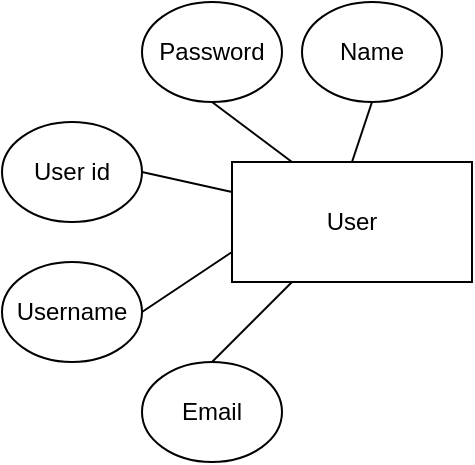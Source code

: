 <mxfile version="24.2.5" type="device">
  <diagram id="eoWRdUcyCv5kpP34zjwt" name="Page-1">
    <mxGraphModel dx="1050" dy="522" grid="1" gridSize="10" guides="1" tooltips="1" connect="1" arrows="1" fold="1" page="1" pageScale="1" pageWidth="850" pageHeight="1100" math="0" shadow="0">
      <root>
        <mxCell id="0" />
        <mxCell id="1" parent="0" />
        <mxCell id="1Ljjv2LiJs6uiaU3sj18-1" value="User" style="rounded=0;whiteSpace=wrap;html=1;" vertex="1" parent="1">
          <mxGeometry x="365" y="100" width="120" height="60" as="geometry" />
        </mxCell>
        <mxCell id="1Ljjv2LiJs6uiaU3sj18-3" value="User id" style="ellipse;whiteSpace=wrap;html=1;" vertex="1" parent="1">
          <mxGeometry x="250" y="80" width="70" height="50" as="geometry" />
        </mxCell>
        <mxCell id="1Ljjv2LiJs6uiaU3sj18-4" value="Username" style="ellipse;whiteSpace=wrap;html=1;" vertex="1" parent="1">
          <mxGeometry x="250" y="150" width="70" height="50" as="geometry" />
        </mxCell>
        <mxCell id="1Ljjv2LiJs6uiaU3sj18-5" value="Email" style="ellipse;whiteSpace=wrap;html=1;" vertex="1" parent="1">
          <mxGeometry x="320" y="200" width="70" height="50" as="geometry" />
        </mxCell>
        <mxCell id="1Ljjv2LiJs6uiaU3sj18-6" value="Password" style="ellipse;whiteSpace=wrap;html=1;" vertex="1" parent="1">
          <mxGeometry x="320" y="20" width="70" height="50" as="geometry" />
        </mxCell>
        <mxCell id="1Ljjv2LiJs6uiaU3sj18-7" value="Name" style="ellipse;whiteSpace=wrap;html=1;" vertex="1" parent="1">
          <mxGeometry x="400" y="20" width="70" height="50" as="geometry" />
        </mxCell>
        <mxCell id="1Ljjv2LiJs6uiaU3sj18-9" value="" style="endArrow=none;html=1;rounded=0;entryX=0.5;entryY=1;entryDx=0;entryDy=0;exitX=0.25;exitY=0;exitDx=0;exitDy=0;" edge="1" parent="1" source="1Ljjv2LiJs6uiaU3sj18-1" target="1Ljjv2LiJs6uiaU3sj18-6">
          <mxGeometry width="50" height="50" relative="1" as="geometry">
            <mxPoint x="350" y="140" as="sourcePoint" />
            <mxPoint x="400" y="90" as="targetPoint" />
          </mxGeometry>
        </mxCell>
        <mxCell id="1Ljjv2LiJs6uiaU3sj18-10" value="" style="endArrow=none;html=1;rounded=0;entryX=0.5;entryY=1;entryDx=0;entryDy=0;exitX=0.5;exitY=0;exitDx=0;exitDy=0;" edge="1" parent="1" source="1Ljjv2LiJs6uiaU3sj18-1" target="1Ljjv2LiJs6uiaU3sj18-7">
          <mxGeometry width="50" height="50" relative="1" as="geometry">
            <mxPoint x="405" y="110" as="sourcePoint" />
            <mxPoint x="365" y="80" as="targetPoint" />
          </mxGeometry>
        </mxCell>
        <mxCell id="1Ljjv2LiJs6uiaU3sj18-11" value="" style="endArrow=none;html=1;rounded=0;entryX=1;entryY=0.5;entryDx=0;entryDy=0;exitX=0;exitY=0.25;exitDx=0;exitDy=0;" edge="1" parent="1" source="1Ljjv2LiJs6uiaU3sj18-1" target="1Ljjv2LiJs6uiaU3sj18-3">
          <mxGeometry width="50" height="50" relative="1" as="geometry">
            <mxPoint x="435" y="110" as="sourcePoint" />
            <mxPoint x="445" y="80" as="targetPoint" />
          </mxGeometry>
        </mxCell>
        <mxCell id="1Ljjv2LiJs6uiaU3sj18-12" value="" style="endArrow=none;html=1;rounded=0;entryX=1;entryY=0.5;entryDx=0;entryDy=0;exitX=0;exitY=0.75;exitDx=0;exitDy=0;" edge="1" parent="1" source="1Ljjv2LiJs6uiaU3sj18-1" target="1Ljjv2LiJs6uiaU3sj18-4">
          <mxGeometry width="50" height="50" relative="1" as="geometry">
            <mxPoint x="375" y="125" as="sourcePoint" />
            <mxPoint x="330" y="115" as="targetPoint" />
          </mxGeometry>
        </mxCell>
        <mxCell id="1Ljjv2LiJs6uiaU3sj18-13" value="" style="endArrow=none;html=1;rounded=0;entryX=0.5;entryY=0;entryDx=0;entryDy=0;exitX=0.25;exitY=1;exitDx=0;exitDy=0;" edge="1" parent="1" source="1Ljjv2LiJs6uiaU3sj18-1" target="1Ljjv2LiJs6uiaU3sj18-5">
          <mxGeometry width="50" height="50" relative="1" as="geometry">
            <mxPoint x="375" y="155" as="sourcePoint" />
            <mxPoint x="330" y="185" as="targetPoint" />
          </mxGeometry>
        </mxCell>
      </root>
    </mxGraphModel>
  </diagram>
</mxfile>
